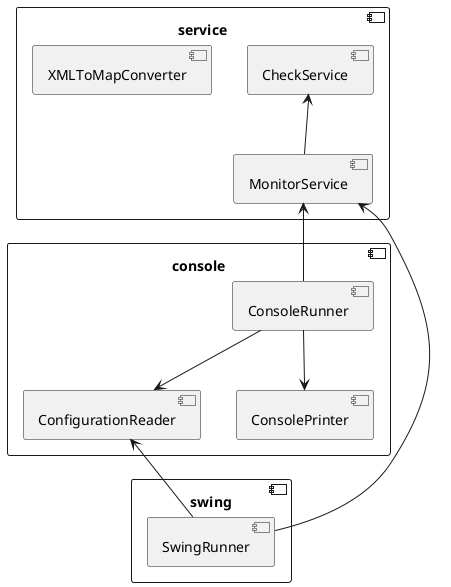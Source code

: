 @startuml

component service {

	component CheckService
	
	component MonitorService
	
	component XMLToMapConverter
	
	MonitorService -UP-> CheckService

}

component console {

	component ConsoleRunner
	
	component ConfigurationReader
	
	component ConsolePrinter
	
	ConsoleRunner --> ConfigurationReader
	ConsoleRunner --> ConsolePrinter
	ConsoleRunner -UP-> MonitorService

}

component swing {

	component SwingRunner
	
	SwingRunner -UP-> MonitorService
	SwingRunner -UP-> ConfigurationReader

}

@enduml